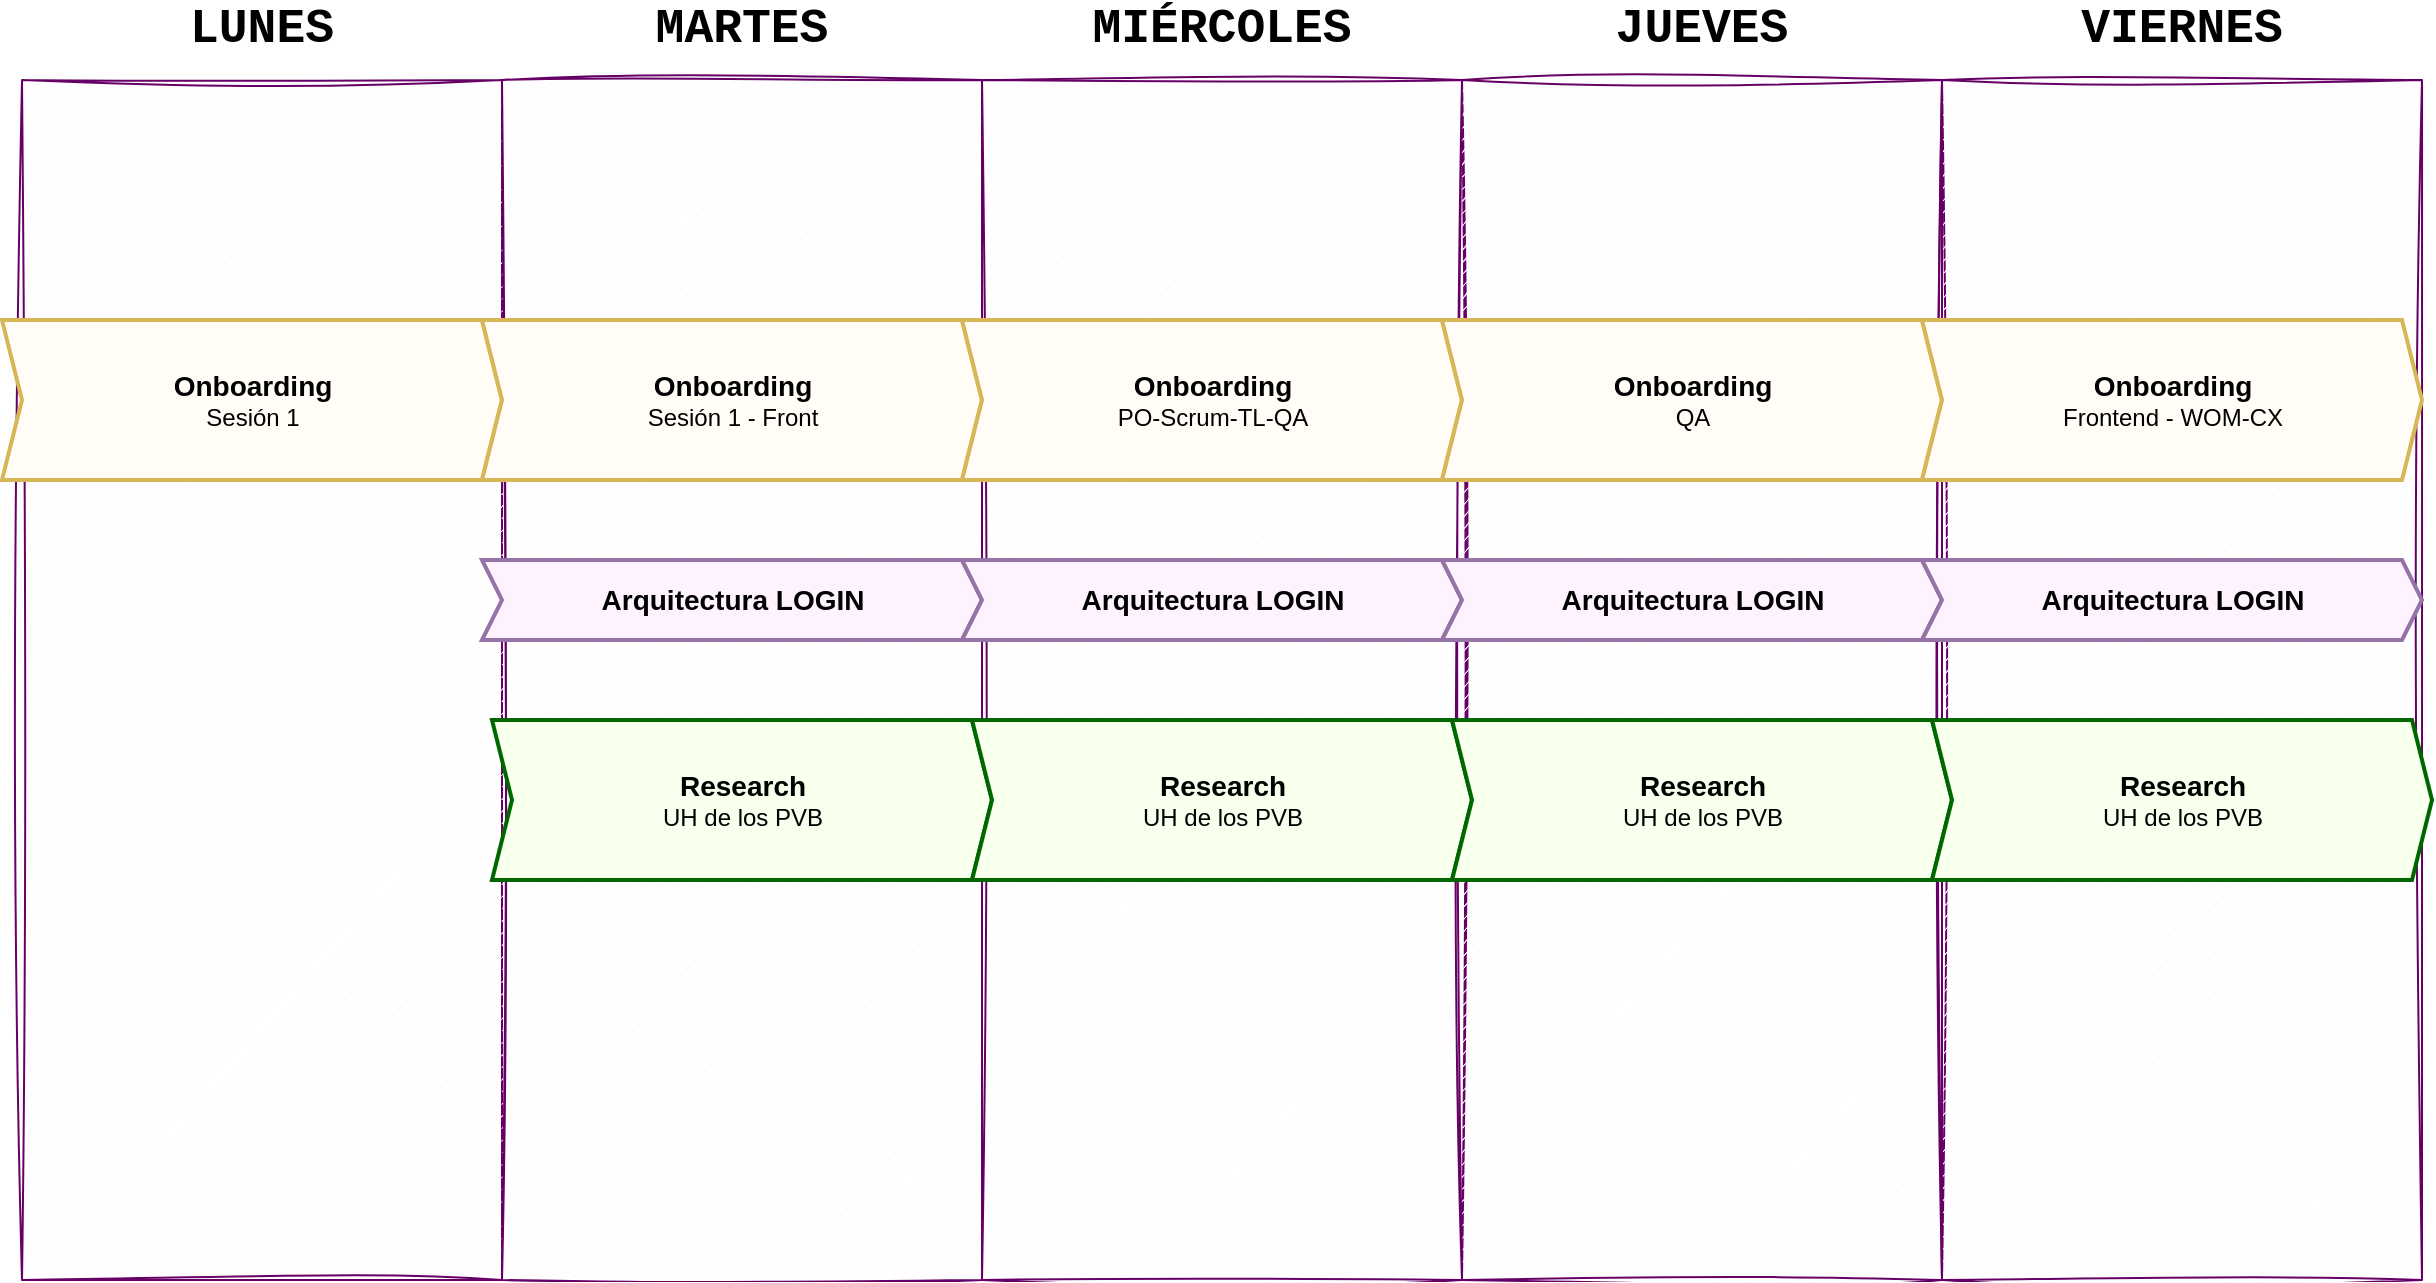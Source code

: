 <mxfile version="21.7.1" type="github" pages="2">
  <diagram name="Página-1" id="AqcAgudzyXGNyDiwVxFf">
    <mxGraphModel dx="1862" dy="880" grid="1" gridSize="10" guides="1" tooltips="1" connect="1" arrows="1" fold="1" page="1" pageScale="1" pageWidth="827" pageHeight="1169" math="0" shadow="0">
      <root>
        <mxCell id="0" />
        <mxCell id="1" parent="0" />
        <mxCell id="aWYpFOj4dFNnqQTKHqP3-1" value="" style="rounded=0;whiteSpace=wrap;html=1;fillColor=#FFFAFF;strokeColor=#660066;sketch=1;curveFitting=1;jiggle=2;" vertex="1" parent="1">
          <mxGeometry x="80" y="80" width="240" height="600" as="geometry" />
        </mxCell>
        <mxCell id="aWYpFOj4dFNnqQTKHqP3-2" value="&lt;font face=&quot;Courier New&quot;&gt;&lt;b&gt;&lt;font style=&quot;font-size: 24px;&quot;&gt;LUNES&lt;/font&gt;&lt;/b&gt;&lt;/font&gt;" style="text;html=1;strokeColor=none;fillColor=none;align=center;verticalAlign=middle;whiteSpace=wrap;rounded=0;" vertex="1" parent="1">
          <mxGeometry x="170" y="40" width="60" height="30" as="geometry" />
        </mxCell>
        <mxCell id="aWYpFOj4dFNnqQTKHqP3-3" value="" style="rounded=0;whiteSpace=wrap;html=1;fillColor=#FFFAFF;strokeColor=#660066;sketch=1;curveFitting=1;jiggle=2;" vertex="1" parent="1">
          <mxGeometry x="320" y="80" width="240" height="600" as="geometry" />
        </mxCell>
        <mxCell id="aWYpFOj4dFNnqQTKHqP3-4" value="&lt;font face=&quot;Courier New&quot;&gt;&lt;b&gt;&lt;font style=&quot;font-size: 24px;&quot;&gt;MARTES&lt;/font&gt;&lt;/b&gt;&lt;/font&gt;" style="text;html=1;strokeColor=none;fillColor=none;align=center;verticalAlign=middle;whiteSpace=wrap;rounded=0;" vertex="1" parent="1">
          <mxGeometry x="410" y="40" width="60" height="30" as="geometry" />
        </mxCell>
        <mxCell id="aWYpFOj4dFNnqQTKHqP3-5" value="" style="rounded=0;whiteSpace=wrap;html=1;fillColor=#FFFAFF;strokeColor=#660066;sketch=1;curveFitting=1;jiggle=2;" vertex="1" parent="1">
          <mxGeometry x="560" y="80" width="240" height="600" as="geometry" />
        </mxCell>
        <mxCell id="aWYpFOj4dFNnqQTKHqP3-6" value="&lt;font face=&quot;Courier New&quot;&gt;&lt;b&gt;&lt;font style=&quot;font-size: 24px;&quot;&gt;MIÉRCOLES&lt;/font&gt;&lt;/b&gt;&lt;/font&gt;" style="text;html=1;strokeColor=none;fillColor=none;align=center;verticalAlign=middle;whiteSpace=wrap;rounded=0;" vertex="1" parent="1">
          <mxGeometry x="650" y="40" width="60" height="30" as="geometry" />
        </mxCell>
        <mxCell id="aWYpFOj4dFNnqQTKHqP3-7" value="" style="rounded=0;whiteSpace=wrap;html=1;fillColor=#FFFAFF;strokeColor=#660066;sketch=1;curveFitting=1;jiggle=2;" vertex="1" parent="1">
          <mxGeometry x="800" y="80" width="240" height="600" as="geometry" />
        </mxCell>
        <mxCell id="aWYpFOj4dFNnqQTKHqP3-8" value="&lt;font face=&quot;Courier New&quot;&gt;&lt;b&gt;&lt;font style=&quot;font-size: 24px;&quot;&gt;JUEVES&lt;/font&gt;&lt;/b&gt;&lt;/font&gt;" style="text;html=1;strokeColor=none;fillColor=none;align=center;verticalAlign=middle;whiteSpace=wrap;rounded=0;" vertex="1" parent="1">
          <mxGeometry x="890" y="40" width="60" height="30" as="geometry" />
        </mxCell>
        <mxCell id="aWYpFOj4dFNnqQTKHqP3-9" value="" style="rounded=0;whiteSpace=wrap;html=1;fillColor=#FFFAFF;strokeColor=#660066;sketch=1;curveFitting=1;jiggle=2;" vertex="1" parent="1">
          <mxGeometry x="1040" y="80" width="240" height="600" as="geometry" />
        </mxCell>
        <mxCell id="aWYpFOj4dFNnqQTKHqP3-10" value="&lt;font face=&quot;Courier New&quot;&gt;&lt;b&gt;&lt;font style=&quot;font-size: 24px;&quot;&gt;VIERNES&lt;/font&gt;&lt;/b&gt;&lt;/font&gt;" style="text;html=1;strokeColor=none;fillColor=none;align=center;verticalAlign=middle;whiteSpace=wrap;rounded=0;" vertex="1" parent="1">
          <mxGeometry x="1130" y="40" width="60" height="30" as="geometry" />
        </mxCell>
        <mxCell id="aWYpFOj4dFNnqQTKHqP3-11" value="&lt;font size=&quot;1&quot;&gt;&lt;b style=&quot;font-size: 14px;&quot;&gt;Onboarding&lt;/b&gt;&lt;/font&gt;&lt;br&gt;Sesión 1" style="html=1;shadow=0;dashed=0;align=center;verticalAlign=middle;shape=mxgraph.arrows2.arrow;dy=0;dx=10;notch=10;fillColor=#FFFDF5;strokeColor=#d6b656;strokeWidth=2;" vertex="1" parent="1">
          <mxGeometry x="70" y="200" width="250" height="80" as="geometry" />
        </mxCell>
        <mxCell id="aWYpFOj4dFNnqQTKHqP3-12" value="&lt;b&gt;&lt;font style=&quot;font-size: 14px;&quot;&gt;Onboarding&lt;/font&gt;&lt;/b&gt;&lt;br&gt;Sesión 1 - Front" style="html=1;shadow=0;dashed=0;align=center;verticalAlign=middle;shape=mxgraph.arrows2.arrow;dy=0;dx=10;notch=10;fillColor=#FFFDF5;strokeColor=#d6b656;strokeWidth=2;" vertex="1" parent="1">
          <mxGeometry x="310" y="200" width="250" height="80" as="geometry" />
        </mxCell>
        <mxCell id="aWYpFOj4dFNnqQTKHqP3-13" value="&lt;b&gt;&lt;font style=&quot;font-size: 14px;&quot;&gt;Onboarding&lt;/font&gt;&lt;/b&gt;&lt;br&gt;&lt;div&gt;PO-Scrum-TL-QA&lt;br&gt;&lt;/div&gt;&lt;div&gt;&lt;span class=&quot;JtukPc&quot;&gt;&lt;/span&gt; &lt;span class=&quot;JtukPc&quot;&gt;&lt;/span&gt;&lt;/div&gt;" style="html=1;shadow=0;dashed=0;align=center;verticalAlign=middle;shape=mxgraph.arrows2.arrow;dy=0;dx=10;notch=10;fillColor=#FFFDF5;strokeColor=#d6b656;strokeWidth=2;" vertex="1" parent="1">
          <mxGeometry x="550" y="200" width="250" height="80" as="geometry" />
        </mxCell>
        <mxCell id="aWYpFOj4dFNnqQTKHqP3-14" value="&lt;b&gt;&lt;font style=&quot;font-size: 14px;&quot;&gt;Onboarding&lt;/font&gt;&lt;/b&gt;&lt;br&gt;QA" style="html=1;shadow=0;dashed=0;align=center;verticalAlign=middle;shape=mxgraph.arrows2.arrow;dy=0;dx=10;notch=10;fillColor=#FFFDF5;strokeColor=#d6b656;strokeWidth=2;" vertex="1" parent="1">
          <mxGeometry x="790" y="200" width="250" height="80" as="geometry" />
        </mxCell>
        <mxCell id="aWYpFOj4dFNnqQTKHqP3-15" value="&lt;div&gt;&lt;b&gt;&lt;font style=&quot;font-size: 14px;&quot;&gt;Onboarding&lt;/font&gt;&lt;/b&gt;&lt;br&gt;&lt;/div&gt;&lt;div&gt;Frontend - WOM-CX&lt;/div&gt;" style="html=1;shadow=0;dashed=0;align=center;verticalAlign=middle;shape=mxgraph.arrows2.arrow;dy=0;dx=10;notch=10;fillColor=#FFFDF5;strokeColor=#d6b656;strokeWidth=2;" vertex="1" parent="1">
          <mxGeometry x="1030" y="200" width="250" height="80" as="geometry" />
        </mxCell>
        <mxCell id="aWYpFOj4dFNnqQTKHqP3-16" value="&lt;b&gt;&lt;font style=&quot;font-size: 14px;&quot;&gt;Arquitectura LOGIN&lt;/font&gt;&lt;/b&gt;" style="html=1;shadow=0;dashed=0;align=center;verticalAlign=middle;shape=mxgraph.arrows2.arrow;dy=0;dx=10;notch=10;fillColor=#FFF2FF;strokeColor=#9673a6;strokeWidth=2;" vertex="1" parent="1">
          <mxGeometry x="310" y="320" width="250" height="40" as="geometry" />
        </mxCell>
        <mxCell id="aWYpFOj4dFNnqQTKHqP3-17" value="&lt;span&gt;&lt;font style=&quot;font-size: 14px;&quot;&gt;Arquitectura LOGIN&lt;/font&gt;&lt;/span&gt;" style="html=1;shadow=0;dashed=0;align=center;verticalAlign=middle;shape=mxgraph.arrows2.arrow;dy=0;dx=10;notch=10;fillColor=#FFF2FF;strokeColor=#9673a6;strokeWidth=2;fontStyle=1" vertex="1" parent="1">
          <mxGeometry x="550" y="320" width="250" height="40" as="geometry" />
        </mxCell>
        <mxCell id="aWYpFOj4dFNnqQTKHqP3-18" value="&lt;b&gt;&lt;font style=&quot;font-size: 14px;&quot;&gt;Arquitectura LOGIN&lt;/font&gt;&lt;/b&gt;" style="html=1;shadow=0;dashed=0;align=center;verticalAlign=middle;shape=mxgraph.arrows2.arrow;dy=0;dx=10;notch=10;fillColor=#FFF2FF;strokeColor=#9673a6;strokeWidth=2;" vertex="1" parent="1">
          <mxGeometry x="790" y="320" width="250" height="40" as="geometry" />
        </mxCell>
        <mxCell id="aWYpFOj4dFNnqQTKHqP3-19" value="&lt;b&gt;&lt;font style=&quot;font-size: 14px;&quot;&gt;Arquitectura LOGIN&lt;/font&gt;&lt;/b&gt;" style="html=1;shadow=0;dashed=0;align=center;verticalAlign=middle;shape=mxgraph.arrows2.arrow;dy=0;dx=10;notch=10;fillColor=#FFF2FF;strokeColor=#9673a6;strokeWidth=2;" vertex="1" parent="1">
          <mxGeometry x="1030" y="320" width="250" height="40" as="geometry" />
        </mxCell>
        <mxCell id="aWYpFOj4dFNnqQTKHqP3-20" value="&lt;b&gt;&lt;font style=&quot;font-size: 14px;&quot;&gt;Research&lt;/font&gt;&lt;/b&gt;&lt;br&gt;UH de los PVB" style="html=1;shadow=0;dashed=0;align=center;verticalAlign=middle;shape=mxgraph.arrows2.arrow;dy=0;dx=10;notch=10;fillColor=#F7FFED;strokeColor=#006600;strokeWidth=2;" vertex="1" parent="1">
          <mxGeometry x="315" y="400" width="250" height="80" as="geometry" />
        </mxCell>
        <mxCell id="aWYpFOj4dFNnqQTKHqP3-21" value="&lt;b&gt;&lt;font style=&quot;font-size: 14px;&quot;&gt;Research&lt;/font&gt;&lt;/b&gt;&lt;br&gt;UH de los PVB" style="html=1;shadow=0;dashed=0;align=center;verticalAlign=middle;shape=mxgraph.arrows2.arrow;dy=0;dx=10;notch=10;fillColor=#F7FFED;strokeColor=#006600;strokeWidth=2;" vertex="1" parent="1">
          <mxGeometry x="555" y="400" width="250" height="80" as="geometry" />
        </mxCell>
        <mxCell id="aWYpFOj4dFNnqQTKHqP3-22" value="&lt;b&gt;&lt;font style=&quot;font-size: 14px;&quot;&gt;Research&lt;/font&gt;&lt;/b&gt;&lt;br&gt;UH de los PVB" style="html=1;shadow=0;dashed=0;align=center;verticalAlign=middle;shape=mxgraph.arrows2.arrow;dy=0;dx=10;notch=10;fillColor=#F7FFED;strokeColor=#006600;strokeWidth=2;" vertex="1" parent="1">
          <mxGeometry x="795" y="400" width="250" height="80" as="geometry" />
        </mxCell>
        <mxCell id="aWYpFOj4dFNnqQTKHqP3-23" value="&lt;b&gt;&lt;font style=&quot;font-size: 14px;&quot;&gt;Research&lt;/font&gt;&lt;/b&gt;&lt;br&gt;UH de los PVB" style="html=1;shadow=0;dashed=0;align=center;verticalAlign=middle;shape=mxgraph.arrows2.arrow;dy=0;dx=10;notch=10;fillColor=#F7FFED;strokeColor=#006600;strokeWidth=2;" vertex="1" parent="1">
          <mxGeometry x="1035" y="400" width="250" height="80" as="geometry" />
        </mxCell>
      </root>
    </mxGraphModel>
  </diagram>
  <diagram id="0N5YEf9u6ELsSaNXF9H5" name="Página-2">
    <mxGraphModel dx="1424" dy="673" grid="1" gridSize="10" guides="1" tooltips="1" connect="1" arrows="1" fold="1" page="1" pageScale="1" pageWidth="827" pageHeight="1169" math="0" shadow="0">
      <root>
        <mxCell id="0" />
        <mxCell id="1" parent="0" />
        <mxCell id="meG9nZsOvSBBYzEGF_p7-1" value="" style="rounded=0;whiteSpace=wrap;html=1;fillColor=#FFFAFF;strokeColor=#660066;sketch=1;curveFitting=1;jiggle=2;" vertex="1" parent="1">
          <mxGeometry x="80" y="80" width="240" height="600" as="geometry" />
        </mxCell>
        <mxCell id="meG9nZsOvSBBYzEGF_p7-2" value="&lt;font face=&quot;Courier New&quot;&gt;&lt;b&gt;&lt;font style=&quot;font-size: 24px;&quot;&gt;LUNES&lt;/font&gt;&lt;/b&gt;&lt;/font&gt;" style="text;html=1;strokeColor=none;fillColor=none;align=center;verticalAlign=middle;whiteSpace=wrap;rounded=0;" vertex="1" parent="1">
          <mxGeometry x="170" y="40" width="60" height="30" as="geometry" />
        </mxCell>
        <mxCell id="meG9nZsOvSBBYzEGF_p7-3" value="" style="rounded=0;whiteSpace=wrap;html=1;fillColor=#FFFAFF;strokeColor=#660066;sketch=1;curveFitting=1;jiggle=2;" vertex="1" parent="1">
          <mxGeometry x="320" y="80" width="240" height="600" as="geometry" />
        </mxCell>
        <mxCell id="meG9nZsOvSBBYzEGF_p7-4" value="&lt;font face=&quot;Courier New&quot;&gt;&lt;b&gt;&lt;font style=&quot;font-size: 24px;&quot;&gt;MARTES&lt;/font&gt;&lt;/b&gt;&lt;/font&gt;" style="text;html=1;strokeColor=none;fillColor=none;align=center;verticalAlign=middle;whiteSpace=wrap;rounded=0;" vertex="1" parent="1">
          <mxGeometry x="410" y="40" width="60" height="30" as="geometry" />
        </mxCell>
        <mxCell id="meG9nZsOvSBBYzEGF_p7-5" value="" style="rounded=0;whiteSpace=wrap;html=1;fillColor=#FFFAFF;strokeColor=#660066;sketch=1;curveFitting=1;jiggle=2;" vertex="1" parent="1">
          <mxGeometry x="560" y="80" width="240" height="600" as="geometry" />
        </mxCell>
        <mxCell id="meG9nZsOvSBBYzEGF_p7-6" value="&lt;font face=&quot;Courier New&quot;&gt;&lt;b&gt;&lt;font style=&quot;font-size: 24px;&quot;&gt;MIÉRCOLES&lt;/font&gt;&lt;/b&gt;&lt;/font&gt;" style="text;html=1;strokeColor=none;fillColor=none;align=center;verticalAlign=middle;whiteSpace=wrap;rounded=0;" vertex="1" parent="1">
          <mxGeometry x="650" y="40" width="60" height="30" as="geometry" />
        </mxCell>
        <mxCell id="meG9nZsOvSBBYzEGF_p7-7" value="" style="rounded=0;whiteSpace=wrap;html=1;fillColor=#FFFAFF;strokeColor=#660066;sketch=1;curveFitting=1;jiggle=2;" vertex="1" parent="1">
          <mxGeometry x="800" y="80" width="240" height="600" as="geometry" />
        </mxCell>
        <mxCell id="meG9nZsOvSBBYzEGF_p7-8" value="&lt;font face=&quot;Courier New&quot;&gt;&lt;b&gt;&lt;font style=&quot;font-size: 24px;&quot;&gt;JUEVES&lt;/font&gt;&lt;/b&gt;&lt;/font&gt;" style="text;html=1;strokeColor=none;fillColor=none;align=center;verticalAlign=middle;whiteSpace=wrap;rounded=0;" vertex="1" parent="1">
          <mxGeometry x="890" y="40" width="60" height="30" as="geometry" />
        </mxCell>
        <mxCell id="meG9nZsOvSBBYzEGF_p7-9" value="" style="rounded=0;whiteSpace=wrap;html=1;fillColor=#FFFAFF;strokeColor=#660066;sketch=1;curveFitting=1;jiggle=2;" vertex="1" parent="1">
          <mxGeometry x="1040" y="80" width="240" height="600" as="geometry" />
        </mxCell>
        <mxCell id="meG9nZsOvSBBYzEGF_p7-10" value="&lt;font face=&quot;Courier New&quot;&gt;&lt;b&gt;&lt;font style=&quot;font-size: 24px;&quot;&gt;VIERNES&lt;/font&gt;&lt;/b&gt;&lt;/font&gt;" style="text;html=1;strokeColor=none;fillColor=none;align=center;verticalAlign=middle;whiteSpace=wrap;rounded=0;" vertex="1" parent="1">
          <mxGeometry x="1130" y="40" width="60" height="30" as="geometry" />
        </mxCell>
        <mxCell id="meG9nZsOvSBBYzEGF_p7-11" value="&lt;font size=&quot;1&quot;&gt;&lt;b style=&quot;font-size: 14px;&quot;&gt;Onboarding&lt;/b&gt;&lt;/font&gt;&lt;br&gt;Sesión 1" style="html=1;shadow=0;dashed=0;align=center;verticalAlign=middle;shape=mxgraph.arrows2.arrow;dy=0;dx=10;notch=10;fillColor=#FFFDF5;strokeColor=#d6b656;strokeWidth=2;" vertex="1" parent="1">
          <mxGeometry x="70" y="200" width="250" height="80" as="geometry" />
        </mxCell>
        <mxCell id="meG9nZsOvSBBYzEGF_p7-12" value="&lt;b&gt;&lt;font style=&quot;font-size: 14px;&quot;&gt;Onboarding&lt;/font&gt;&lt;/b&gt;&lt;br&gt;Sesión 1 - Front" style="html=1;shadow=0;dashed=0;align=center;verticalAlign=middle;shape=mxgraph.arrows2.arrow;dy=0;dx=10;notch=10;fillColor=#FFFDF5;strokeColor=#d6b656;strokeWidth=2;" vertex="1" parent="1">
          <mxGeometry x="310" y="200" width="250" height="80" as="geometry" />
        </mxCell>
        <mxCell id="meG9nZsOvSBBYzEGF_p7-13" value="&lt;b&gt;&lt;font style=&quot;font-size: 14px;&quot;&gt;Onboarding&lt;/font&gt;&lt;/b&gt;&lt;br&gt;&lt;div&gt;PO-Scrum-TL-QA&lt;br&gt;&lt;/div&gt;&lt;div&gt;&lt;span class=&quot;JtukPc&quot;&gt;&lt;/span&gt; &lt;span class=&quot;JtukPc&quot;&gt;&lt;/span&gt;&lt;/div&gt;" style="html=1;shadow=0;dashed=0;align=center;verticalAlign=middle;shape=mxgraph.arrows2.arrow;dy=0;dx=10;notch=10;fillColor=#FFFDF5;strokeColor=#d6b656;strokeWidth=2;" vertex="1" parent="1">
          <mxGeometry x="550" y="200" width="250" height="80" as="geometry" />
        </mxCell>
        <mxCell id="meG9nZsOvSBBYzEGF_p7-14" value="&lt;b&gt;&lt;font style=&quot;font-size: 14px;&quot;&gt;Onboarding&lt;/font&gt;&lt;/b&gt;&lt;br&gt;QA" style="html=1;shadow=0;dashed=0;align=center;verticalAlign=middle;shape=mxgraph.arrows2.arrow;dy=0;dx=10;notch=10;fillColor=#FFFDF5;strokeColor=#d6b656;strokeWidth=2;" vertex="1" parent="1">
          <mxGeometry x="790" y="200" width="250" height="80" as="geometry" />
        </mxCell>
        <mxCell id="meG9nZsOvSBBYzEGF_p7-15" value="&lt;div&gt;&lt;b&gt;&lt;font style=&quot;font-size: 14px;&quot;&gt;Onboarding&lt;/font&gt;&lt;/b&gt;&lt;br&gt;&lt;/div&gt;&lt;div&gt;Frontend - WOM-CX&lt;/div&gt;" style="html=1;shadow=0;dashed=0;align=center;verticalAlign=middle;shape=mxgraph.arrows2.arrow;dy=0;dx=10;notch=10;fillColor=#FFFDF5;strokeColor=#d6b656;strokeWidth=2;" vertex="1" parent="1">
          <mxGeometry x="1030" y="200" width="250" height="80" as="geometry" />
        </mxCell>
        <mxCell id="meG9nZsOvSBBYzEGF_p7-16" value="&lt;b&gt;&lt;font style=&quot;font-size: 14px;&quot;&gt;Arquitectura LOGIN&lt;/font&gt;&lt;/b&gt;" style="html=1;shadow=0;dashed=0;align=center;verticalAlign=middle;shape=mxgraph.arrows2.arrow;dy=0;dx=10;notch=10;fillColor=#FFF2FF;strokeColor=#9673a6;strokeWidth=2;" vertex="1" parent="1">
          <mxGeometry x="310" y="320" width="250" height="40" as="geometry" />
        </mxCell>
        <mxCell id="meG9nZsOvSBBYzEGF_p7-17" value="&lt;span&gt;&lt;font style=&quot;font-size: 14px;&quot;&gt;Arquitectura LOGIN&lt;/font&gt;&lt;/span&gt;" style="html=1;shadow=0;dashed=0;align=center;verticalAlign=middle;shape=mxgraph.arrows2.arrow;dy=0;dx=10;notch=10;fillColor=#FFF2FF;strokeColor=#9673a6;strokeWidth=2;fontStyle=1" vertex="1" parent="1">
          <mxGeometry x="550" y="320" width="250" height="40" as="geometry" />
        </mxCell>
        <mxCell id="meG9nZsOvSBBYzEGF_p7-18" value="&lt;b&gt;&lt;font style=&quot;font-size: 14px;&quot;&gt;Arquitectura LOGIN&lt;/font&gt;&lt;/b&gt;" style="html=1;shadow=0;dashed=0;align=center;verticalAlign=middle;shape=mxgraph.arrows2.arrow;dy=0;dx=10;notch=10;fillColor=#FFF2FF;strokeColor=#9673a6;strokeWidth=2;" vertex="1" parent="1">
          <mxGeometry x="790" y="320" width="250" height="40" as="geometry" />
        </mxCell>
        <mxCell id="meG9nZsOvSBBYzEGF_p7-19" value="&lt;b&gt;&lt;font style=&quot;font-size: 14px;&quot;&gt;Arquitectura LOGIN&lt;/font&gt;&lt;/b&gt;" style="html=1;shadow=0;dashed=0;align=center;verticalAlign=middle;shape=mxgraph.arrows2.arrow;dy=0;dx=10;notch=10;fillColor=#FFF2FF;strokeColor=#9673a6;strokeWidth=2;" vertex="1" parent="1">
          <mxGeometry x="1030" y="320" width="250" height="40" as="geometry" />
        </mxCell>
        <mxCell id="meG9nZsOvSBBYzEGF_p7-20" value="&lt;b&gt;&lt;font style=&quot;font-size: 14px;&quot;&gt;Research&lt;/font&gt;&lt;/b&gt;&lt;br&gt;UH de los PVB" style="html=1;shadow=0;dashed=0;align=center;verticalAlign=middle;shape=mxgraph.arrows2.arrow;dy=0;dx=10;notch=10;fillColor=#F7FFED;strokeColor=#006600;strokeWidth=2;" vertex="1" parent="1">
          <mxGeometry x="315" y="400" width="250" height="80" as="geometry" />
        </mxCell>
        <mxCell id="meG9nZsOvSBBYzEGF_p7-21" value="&lt;b&gt;&lt;font style=&quot;font-size: 14px;&quot;&gt;Research&lt;/font&gt;&lt;/b&gt;&lt;br&gt;UH de los PVB" style="html=1;shadow=0;dashed=0;align=center;verticalAlign=middle;shape=mxgraph.arrows2.arrow;dy=0;dx=10;notch=10;fillColor=#F7FFED;strokeColor=#006600;strokeWidth=2;" vertex="1" parent="1">
          <mxGeometry x="555" y="400" width="250" height="80" as="geometry" />
        </mxCell>
        <mxCell id="meG9nZsOvSBBYzEGF_p7-22" value="&lt;b&gt;&lt;font style=&quot;font-size: 14px;&quot;&gt;Research&lt;/font&gt;&lt;/b&gt;&lt;br&gt;UH de los PVB" style="html=1;shadow=0;dashed=0;align=center;verticalAlign=middle;shape=mxgraph.arrows2.arrow;dy=0;dx=10;notch=10;fillColor=#F7FFED;strokeColor=#006600;strokeWidth=2;" vertex="1" parent="1">
          <mxGeometry x="795" y="400" width="250" height="80" as="geometry" />
        </mxCell>
        <mxCell id="meG9nZsOvSBBYzEGF_p7-23" value="&lt;b&gt;&lt;font style=&quot;font-size: 14px;&quot;&gt;Research&lt;/font&gt;&lt;/b&gt;&lt;br&gt;UH de los PVB" style="html=1;shadow=0;dashed=0;align=center;verticalAlign=middle;shape=mxgraph.arrows2.arrow;dy=0;dx=10;notch=10;fillColor=#F7FFED;strokeColor=#006600;strokeWidth=2;" vertex="1" parent="1">
          <mxGeometry x="1035" y="400" width="250" height="80" as="geometry" />
        </mxCell>
      </root>
    </mxGraphModel>
  </diagram>
</mxfile>

